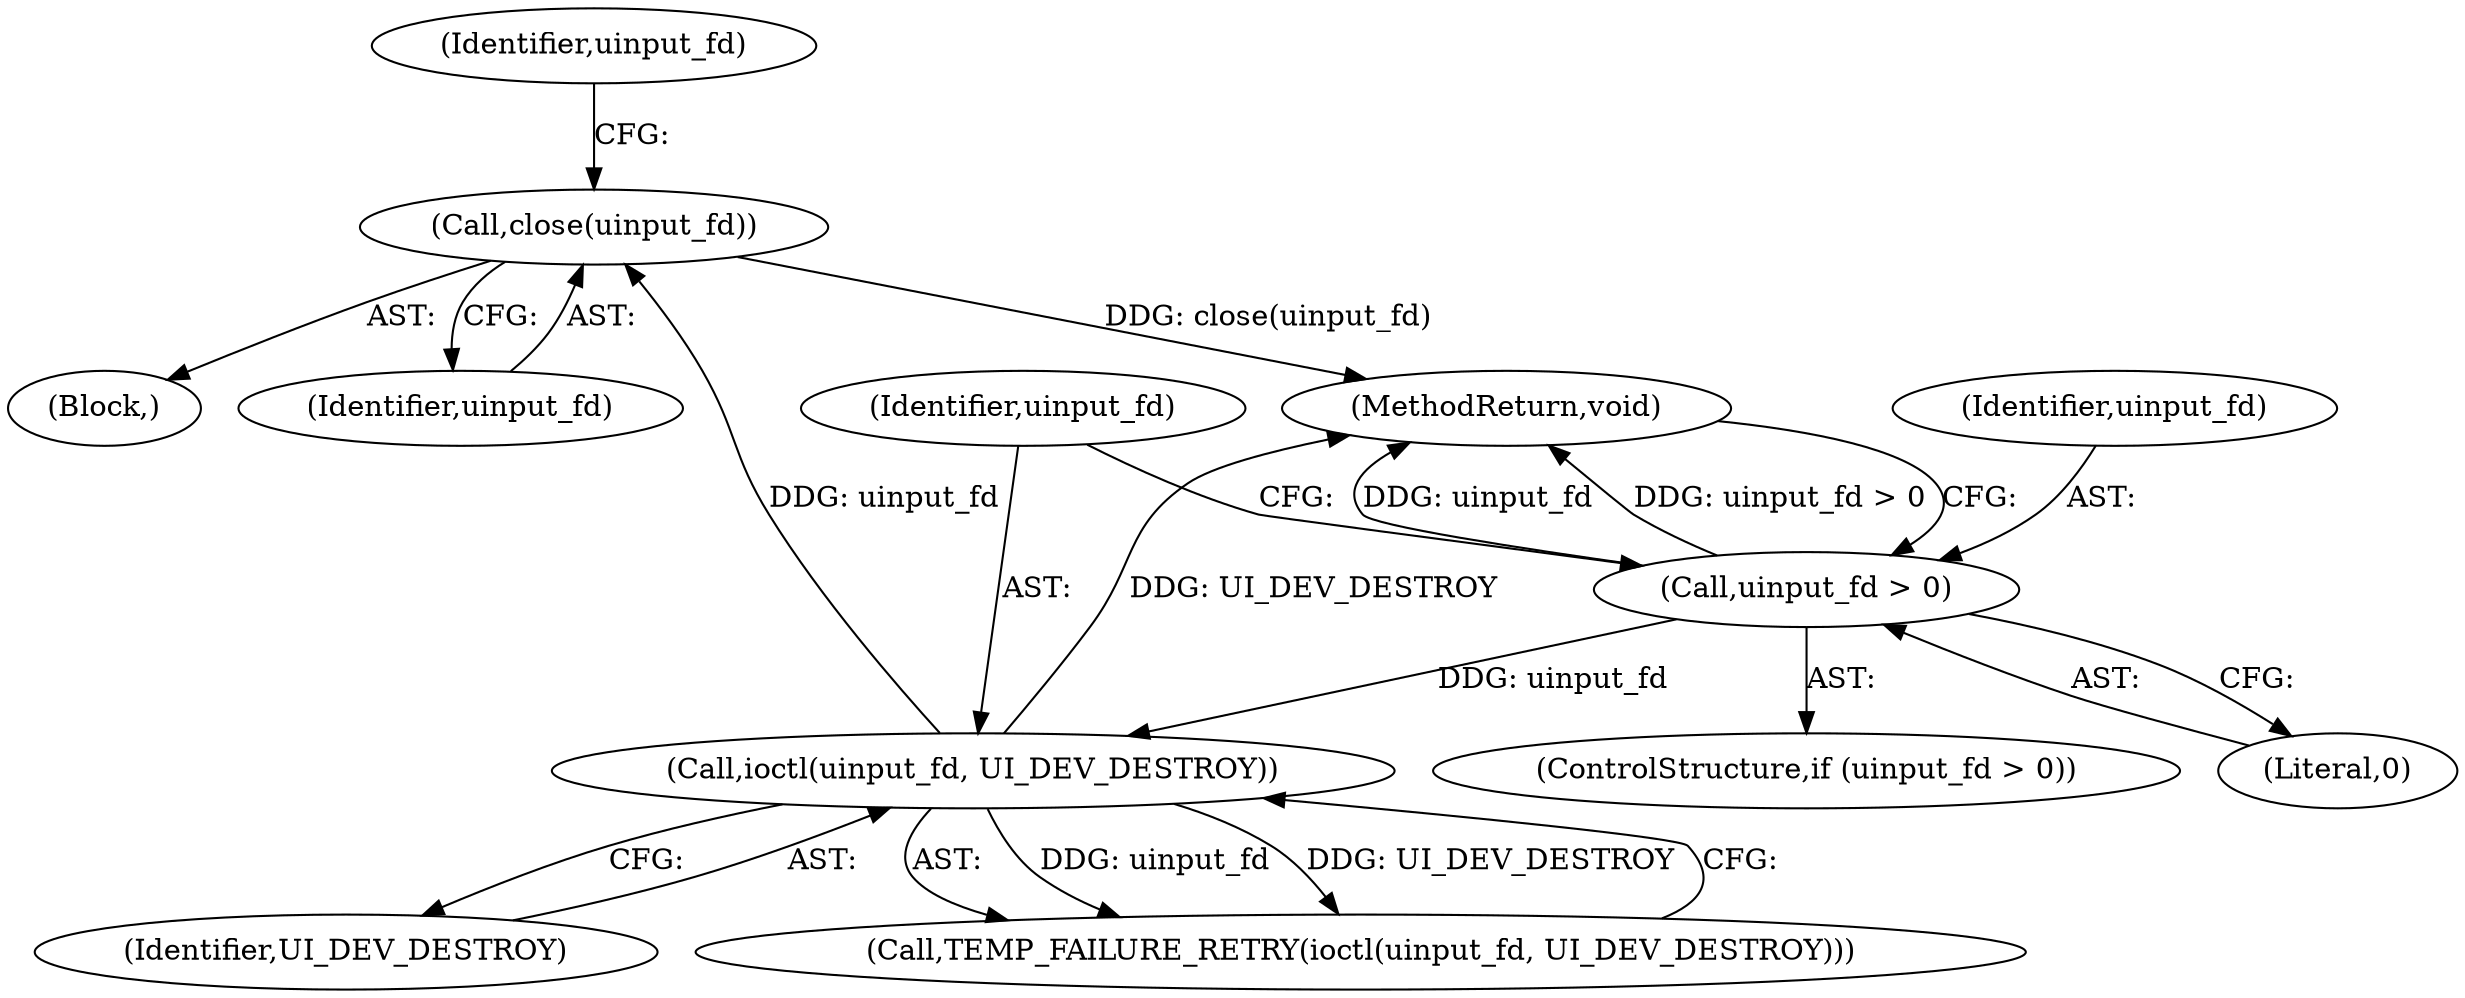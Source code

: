 digraph "0_Android_472271b153c5dc53c28beac55480a8d8434b2d5c_27@API" {
"1000115" [label="(Call,close(uinput_fd))"];
"1000112" [label="(Call,ioctl(uinput_fd, UI_DEV_DESTROY))"];
"1000107" [label="(Call,uinput_fd > 0)"];
"1000110" [label="(Block,)"];
"1000114" [label="(Identifier,UI_DEV_DESTROY)"];
"1000115" [label="(Call,close(uinput_fd))"];
"1000106" [label="(ControlStructure,if (uinput_fd > 0))"];
"1000111" [label="(Call,TEMP_FAILURE_RETRY(ioctl(uinput_fd, UI_DEV_DESTROY)))"];
"1000118" [label="(Identifier,uinput_fd)"];
"1000112" [label="(Call,ioctl(uinput_fd, UI_DEV_DESTROY))"];
"1000109" [label="(Literal,0)"];
"1000108" [label="(Identifier,uinput_fd)"];
"1000116" [label="(Identifier,uinput_fd)"];
"1000107" [label="(Call,uinput_fd > 0)"];
"1000113" [label="(Identifier,uinput_fd)"];
"1000121" [label="(MethodReturn,void)"];
"1000115" -> "1000110"  [label="AST: "];
"1000115" -> "1000116"  [label="CFG: "];
"1000116" -> "1000115"  [label="AST: "];
"1000118" -> "1000115"  [label="CFG: "];
"1000115" -> "1000121"  [label="DDG: close(uinput_fd)"];
"1000112" -> "1000115"  [label="DDG: uinput_fd"];
"1000112" -> "1000111"  [label="AST: "];
"1000112" -> "1000114"  [label="CFG: "];
"1000113" -> "1000112"  [label="AST: "];
"1000114" -> "1000112"  [label="AST: "];
"1000111" -> "1000112"  [label="CFG: "];
"1000112" -> "1000121"  [label="DDG: UI_DEV_DESTROY"];
"1000112" -> "1000111"  [label="DDG: uinput_fd"];
"1000112" -> "1000111"  [label="DDG: UI_DEV_DESTROY"];
"1000107" -> "1000112"  [label="DDG: uinput_fd"];
"1000107" -> "1000106"  [label="AST: "];
"1000107" -> "1000109"  [label="CFG: "];
"1000108" -> "1000107"  [label="AST: "];
"1000109" -> "1000107"  [label="AST: "];
"1000113" -> "1000107"  [label="CFG: "];
"1000121" -> "1000107"  [label="CFG: "];
"1000107" -> "1000121"  [label="DDG: uinput_fd"];
"1000107" -> "1000121"  [label="DDG: uinput_fd > 0"];
}

